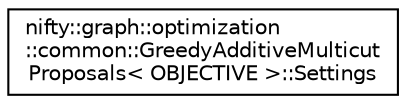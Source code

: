 digraph "Graphical Class Hierarchy"
{
  edge [fontname="Helvetica",fontsize="10",labelfontname="Helvetica",labelfontsize="10"];
  node [fontname="Helvetica",fontsize="10",shape=record];
  rankdir="LR";
  Node1 [label="nifty::graph::optimization\l::common::GreedyAdditiveMulticut\lProposals\< OBJECTIVE \>::Settings",height=0.2,width=0.4,color="black", fillcolor="white", style="filled",URL="$structnifty_1_1graph_1_1optimization_1_1common_1_1GreedyAdditiveMulticutProposals_1_1Settings.html"];
}
